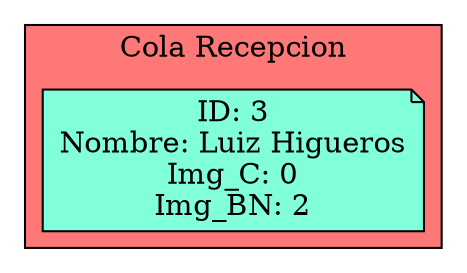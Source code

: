 digraph L {
node[shape=note fillcolor="#A181FF" style =filled]
subgraph cluster_p{
    label= " Cola Recepcion "
    bgcolor = "#FF7878"
Nodo884452399[label="ID: 3
Nombre: Luiz Higueros
Img_C: 0
Img_BN: 2",fillcolor="#81FFDA"]
}}